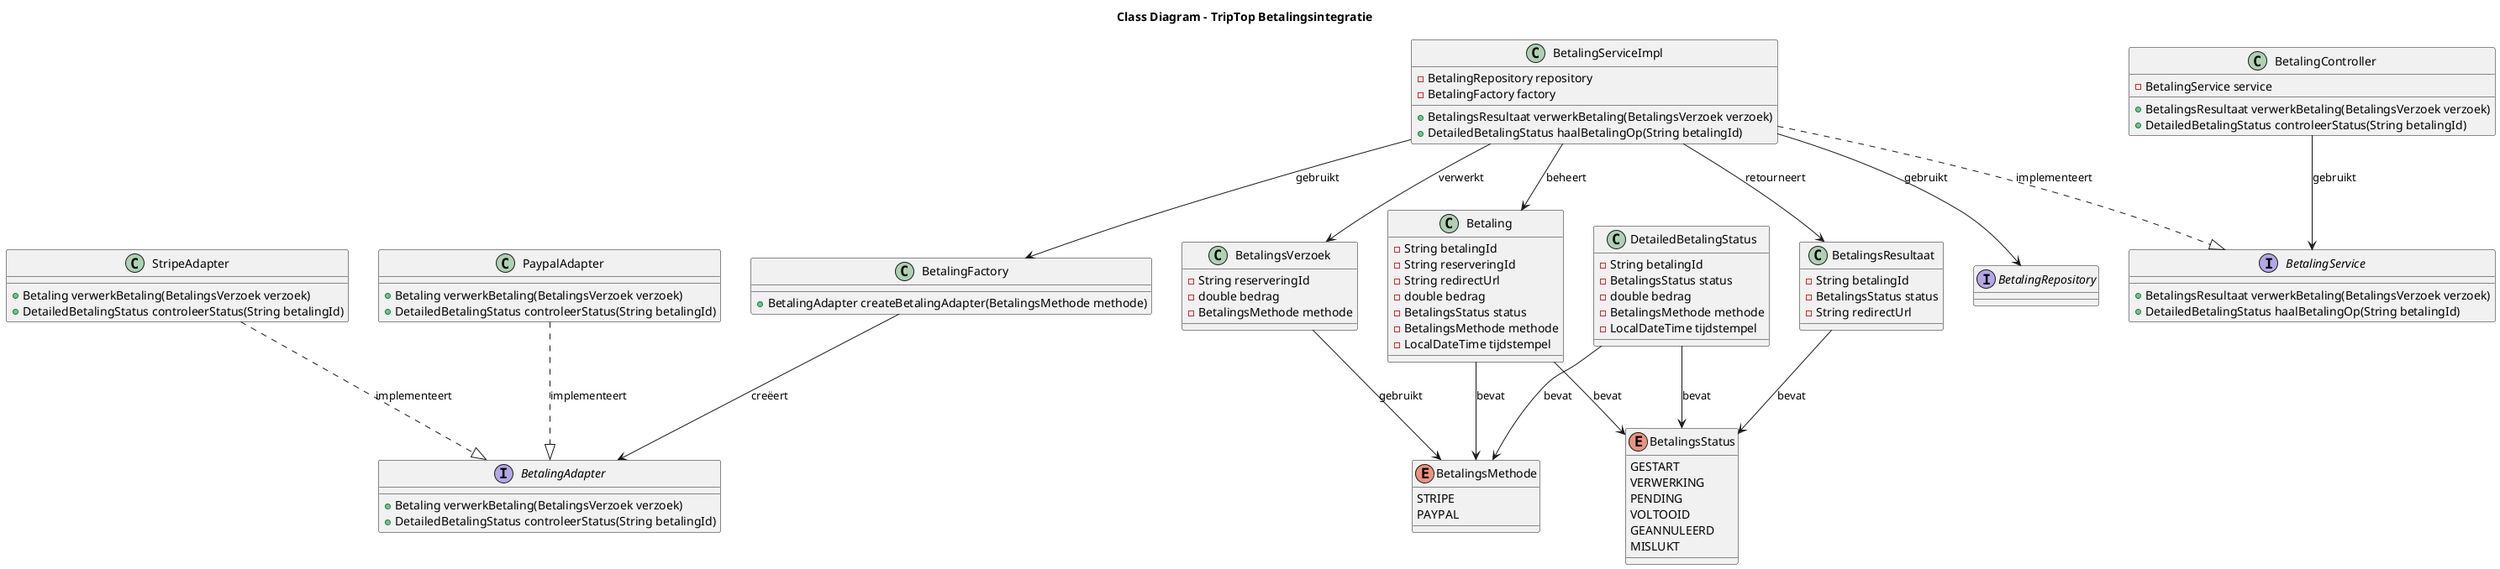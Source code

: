 
@startuml
title Class Diagram – TripTop Betalingsintegratie

interface BetalingAdapter {
    +Betaling verwerkBetaling(BetalingsVerzoek verzoek)
    +DetailedBetalingStatus controleerStatus(String betalingId)
}

class StripeAdapter {
    +Betaling verwerkBetaling(BetalingsVerzoek verzoek)
    +DetailedBetalingStatus controleerStatus(String betalingId)
}

class PaypalAdapter {
    +Betaling verwerkBetaling(BetalingsVerzoek verzoek)
    +DetailedBetalingStatus controleerStatus(String betalingId)
}

class BetalingFactory {
    +BetalingAdapter createBetalingAdapter(BetalingsMethode methode)
}

interface BetalingService {
    +BetalingsResultaat verwerkBetaling(BetalingsVerzoek verzoek)
    +DetailedBetalingStatus haalBetalingOp(String betalingId)
}

class BetalingServiceImpl {
    -BetalingRepository repository
    -BetalingFactory factory
    +BetalingsResultaat verwerkBetaling(BetalingsVerzoek verzoek)
    +DetailedBetalingStatus haalBetalingOp(String betalingId)
}

class BetalingController {
    -BetalingService service
    +BetalingsResultaat verwerkBetaling(BetalingsVerzoek verzoek)
    +DetailedBetalingStatus controleerStatus(String betalingId)
}

interface BetalingRepository {
}

class BetalingsVerzoek {
    -String reserveringId
    -double bedrag
    -BetalingsMethode methode
}

class DetailedBetalingStatus {
    -String betalingId
    -BetalingsStatus status
    -double bedrag
    -BetalingsMethode methode
    -LocalDateTime tijdstempel
}

class BetalingsResultaat {
    -String betalingId
    -BetalingsStatus status
    -String redirectUrl
}

class Betaling {
    -String betalingId
    -String reserveringId
    -String redirectUrl
    -double bedrag
    -BetalingsStatus status
    -BetalingsMethode methode
    -LocalDateTime tijdstempel
}

enum BetalingsMethode {
    STRIPE
    PAYPAL
}

enum BetalingsStatus {
    GESTART
    VERWERKING
    PENDING
    VOLTOOID
    GEANNULEERD
    MISLUKT
}

BetalingController --> BetalingService: "gebruikt"
BetalingServiceImpl ..|> BetalingService: "implementeert"
BetalingServiceImpl --> BetalingFactory: "gebruikt"
BetalingServiceImpl --> BetalingRepository: "gebruikt"
BetalingFactory --> BetalingAdapter: "creëert"
StripeAdapter ..|> BetalingAdapter: "implementeert"
PaypalAdapter ..|> BetalingAdapter: "implementeert"
BetalingServiceImpl --> BetalingsVerzoek: "verwerkt"
BetalingServiceImpl --> BetalingsResultaat: "retourneert"
BetalingServiceImpl --> Betaling: "beheert"
BetalingsVerzoek --> BetalingsMethode: "gebruikt"
BetalingsResultaat --> BetalingsStatus: "bevat"
Betaling --> BetalingsMethode: "bevat"
Betaling --> BetalingsStatus: "bevat"
DetailedBetalingStatus --> BetalingsStatus: "bevat"
DetailedBetalingStatus --> BetalingsMethode: "bevat"

@enduml
